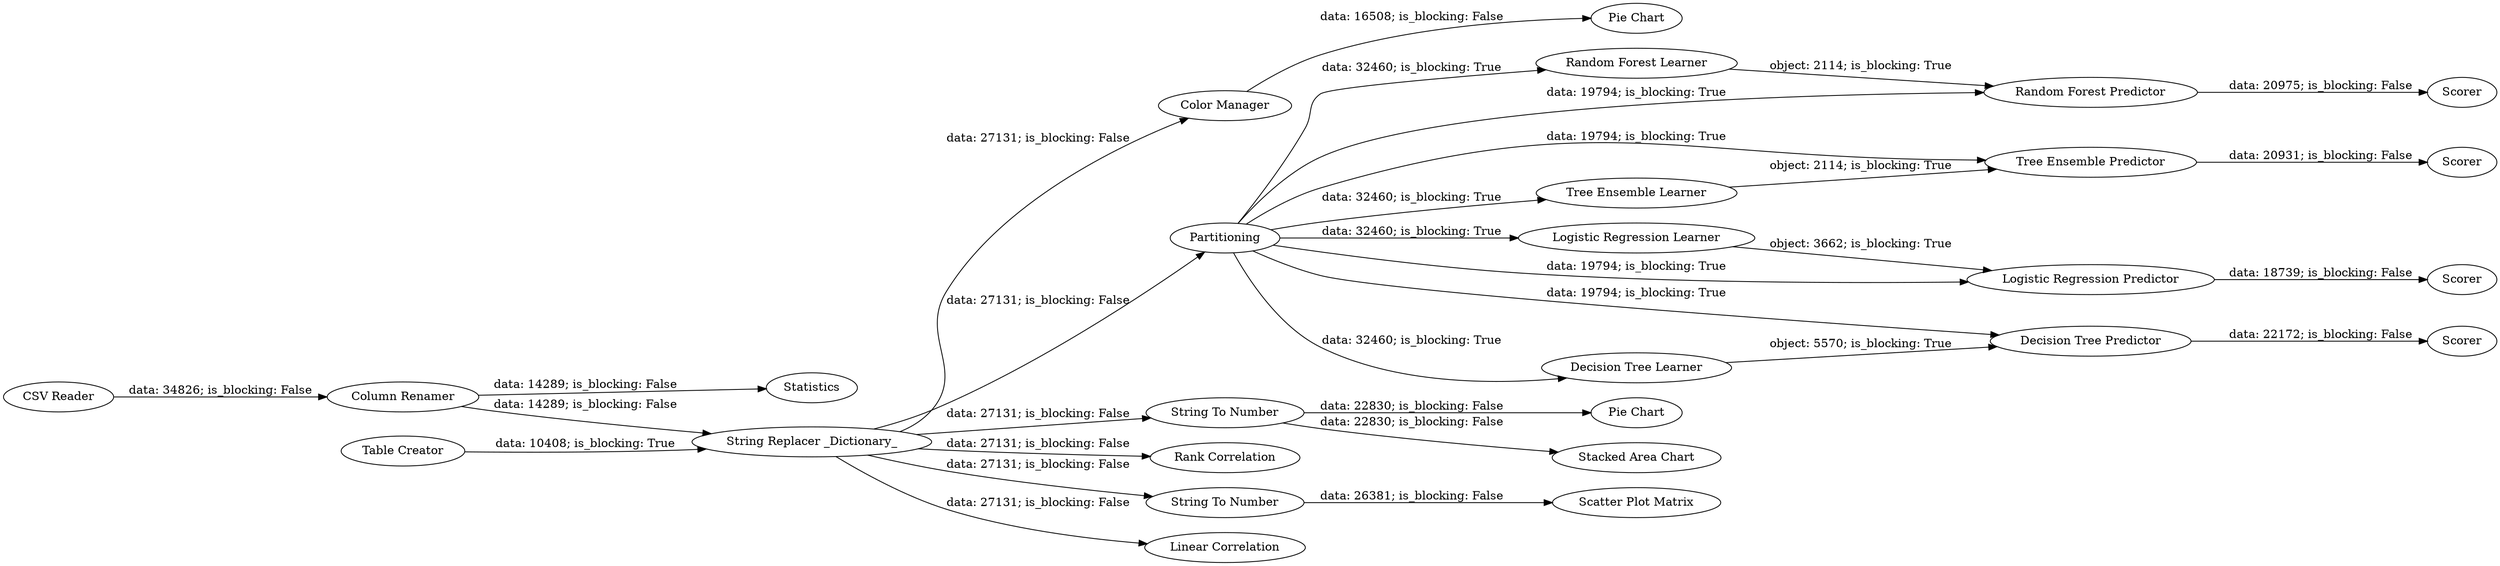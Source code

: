digraph {
	"-6026846151982375549_25" [label="CSV Reader"]
	"-6026846151982375549_10" [label="Logistic Regression Predictor"]
	"-6026846151982375549_36" [label="Color Manager"]
	"-6026846151982375549_30" [label="Scatter Plot Matrix"]
	"-6026846151982375549_3" [label="Table Creator"]
	"-6026846151982375549_37" [label="Pie Chart"]
	"-6026846151982375549_21" [label=Scorer]
	"-6026846151982375549_33" [label="Stacked Area Chart"]
	"-6026846151982375549_19" [label="Tree Ensemble Learner"]
	"-6026846151982375549_35" [label="Pie Chart"]
	"-6026846151982375549_12" [label="Decision Tree Predictor"]
	"-6026846151982375549_7" [label=Partitioning]
	"-6026846151982375549_2" [label=Statistics]
	"-6026846151982375549_13" [label="Decision Tree Learner"]
	"-6026846151982375549_20" [label="Tree Ensemble Predictor"]
	"-6026846151982375549_14" [label=Scorer]
	"-6026846151982375549_34" [label="String To Number"]
	"-6026846151982375549_6" [label="Random Forest Learner"]
	"-6026846151982375549_38" [label="Rank Correlation"]
	"-6026846151982375549_4" [label="String Replacer _Dictionary_"]
	"-6026846151982375549_29" [label="String To Number"]
	"-6026846151982375549_24" [label="Column Renamer"]
	"-6026846151982375549_8" [label=Scorer]
	"-6026846151982375549_26" [label="Linear Correlation"]
	"-6026846151982375549_9" [label="Logistic Regression Learner"]
	"-6026846151982375549_5" [label="Random Forest Predictor"]
	"-6026846151982375549_11" [label=Scorer]
	"-6026846151982375549_19" -> "-6026846151982375549_20" [label="object: 2114; is_blocking: True"]
	"-6026846151982375549_29" -> "-6026846151982375549_30" [label="data: 26381; is_blocking: False"]
	"-6026846151982375549_5" -> "-6026846151982375549_8" [label="data: 20975; is_blocking: False"]
	"-6026846151982375549_20" -> "-6026846151982375549_21" [label="data: 20931; is_blocking: False"]
	"-6026846151982375549_9" -> "-6026846151982375549_10" [label="object: 3662; is_blocking: True"]
	"-6026846151982375549_10" -> "-6026846151982375549_11" [label="data: 18739; is_blocking: False"]
	"-6026846151982375549_7" -> "-6026846151982375549_9" [label="data: 32460; is_blocking: True"]
	"-6026846151982375549_7" -> "-6026846151982375549_20" [label="data: 19794; is_blocking: True"]
	"-6026846151982375549_6" -> "-6026846151982375549_5" [label="object: 2114; is_blocking: True"]
	"-6026846151982375549_24" -> "-6026846151982375549_2" [label="data: 14289; is_blocking: False"]
	"-6026846151982375549_36" -> "-6026846151982375549_35" [label="data: 16508; is_blocking: False"]
	"-6026846151982375549_34" -> "-6026846151982375549_37" [label="data: 22830; is_blocking: False"]
	"-6026846151982375549_25" -> "-6026846151982375549_24" [label="data: 34826; is_blocking: False"]
	"-6026846151982375549_7" -> "-6026846151982375549_6" [label="data: 32460; is_blocking: True"]
	"-6026846151982375549_7" -> "-6026846151982375549_13" [label="data: 32460; is_blocking: True"]
	"-6026846151982375549_7" -> "-6026846151982375549_12" [label="data: 19794; is_blocking: True"]
	"-6026846151982375549_7" -> "-6026846151982375549_19" [label="data: 32460; is_blocking: True"]
	"-6026846151982375549_4" -> "-6026846151982375549_38" [label="data: 27131; is_blocking: False"]
	"-6026846151982375549_4" -> "-6026846151982375549_7" [label="data: 27131; is_blocking: False"]
	"-6026846151982375549_12" -> "-6026846151982375549_14" [label="data: 22172; is_blocking: False"]
	"-6026846151982375549_7" -> "-6026846151982375549_10" [label="data: 19794; is_blocking: True"]
	"-6026846151982375549_13" -> "-6026846151982375549_12" [label="object: 5570; is_blocking: True"]
	"-6026846151982375549_7" -> "-6026846151982375549_5" [label="data: 19794; is_blocking: True"]
	"-6026846151982375549_24" -> "-6026846151982375549_4" [label="data: 14289; is_blocking: False"]
	"-6026846151982375549_4" -> "-6026846151982375549_26" [label="data: 27131; is_blocking: False"]
	"-6026846151982375549_34" -> "-6026846151982375549_33" [label="data: 22830; is_blocking: False"]
	"-6026846151982375549_4" -> "-6026846151982375549_29" [label="data: 27131; is_blocking: False"]
	"-6026846151982375549_3" -> "-6026846151982375549_4" [label="data: 10408; is_blocking: True"]
	"-6026846151982375549_4" -> "-6026846151982375549_34" [label="data: 27131; is_blocking: False"]
	"-6026846151982375549_4" -> "-6026846151982375549_36" [label="data: 27131; is_blocking: False"]
	rankdir=LR
}

